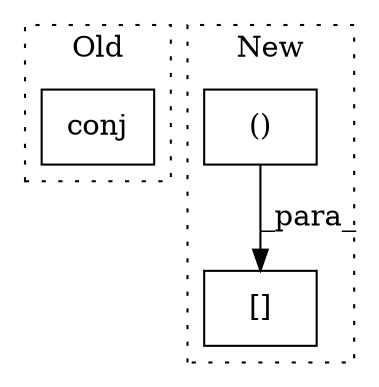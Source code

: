 digraph G {
subgraph cluster0 {
1 [label="conj" a="32" s="4143,4196" l="5,1" shape="box"];
label = "Old";
style="dotted";
}
subgraph cluster1 {
2 [label="[]" a="2" s="4069,4115" l="11,2" shape="box"];
3 [label="()" a="106" s="4080" l="35" shape="box"];
label = "New";
style="dotted";
}
3 -> 2 [label="_para_"];
}